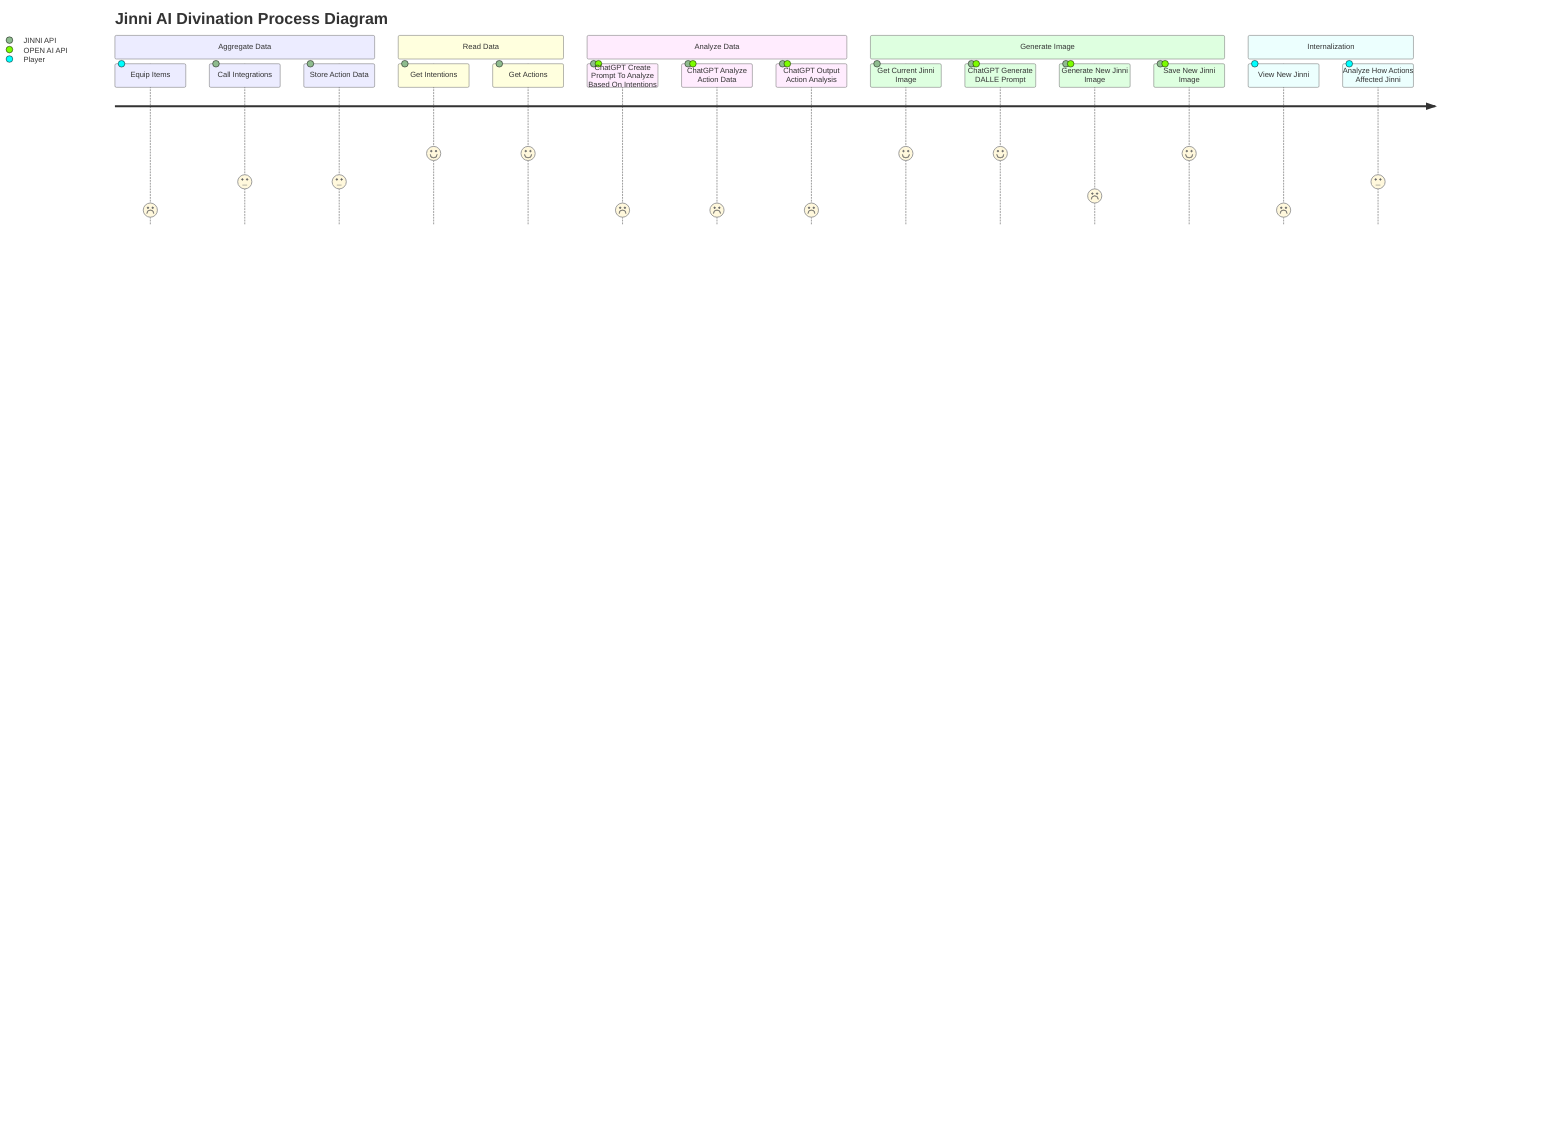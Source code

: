 ---
title: Jinni AI Divination Process Diagram
description: System design and step-by-step process of reading player data and generating images of player avatars
---
journey
    title Jinni AI Divination Process Diagram
    section Aggregate Data
      Equip Items: 1: Player
      Call Integrations: 3: JINNI API
      Store Action Data: 3: JINNI API
    section Read Data
      Get Intentions: 5: JINNI API
      Get Actions: 5: JINNI API
    section Analyze Data
      ChatGPT Create Prompt To Analyze Based On Intentions: 1: JINNI API, OPEN AI API
      ChatGPT Analyze Action Data: 1: JINNI API, OPEN AI API
      ChatGPT Output Action Analysis: 1: JINNI API, OPEN AI API
    section Generate Image
      Get Current Jinni Image: 5: JINNI API
      ChatGPT Generate DALLE Prompt: 5: JINNI API, OPEN AI API
      Generate New Jinni Image: 2: JINNI API, OPEN AI API
      Save New Jinni Image: 5: JINNI API, OPEN AI API
    section Internalization
      View New Jinni: 1: Player
      Analyze How Actions Affected Jinni: 3: Player